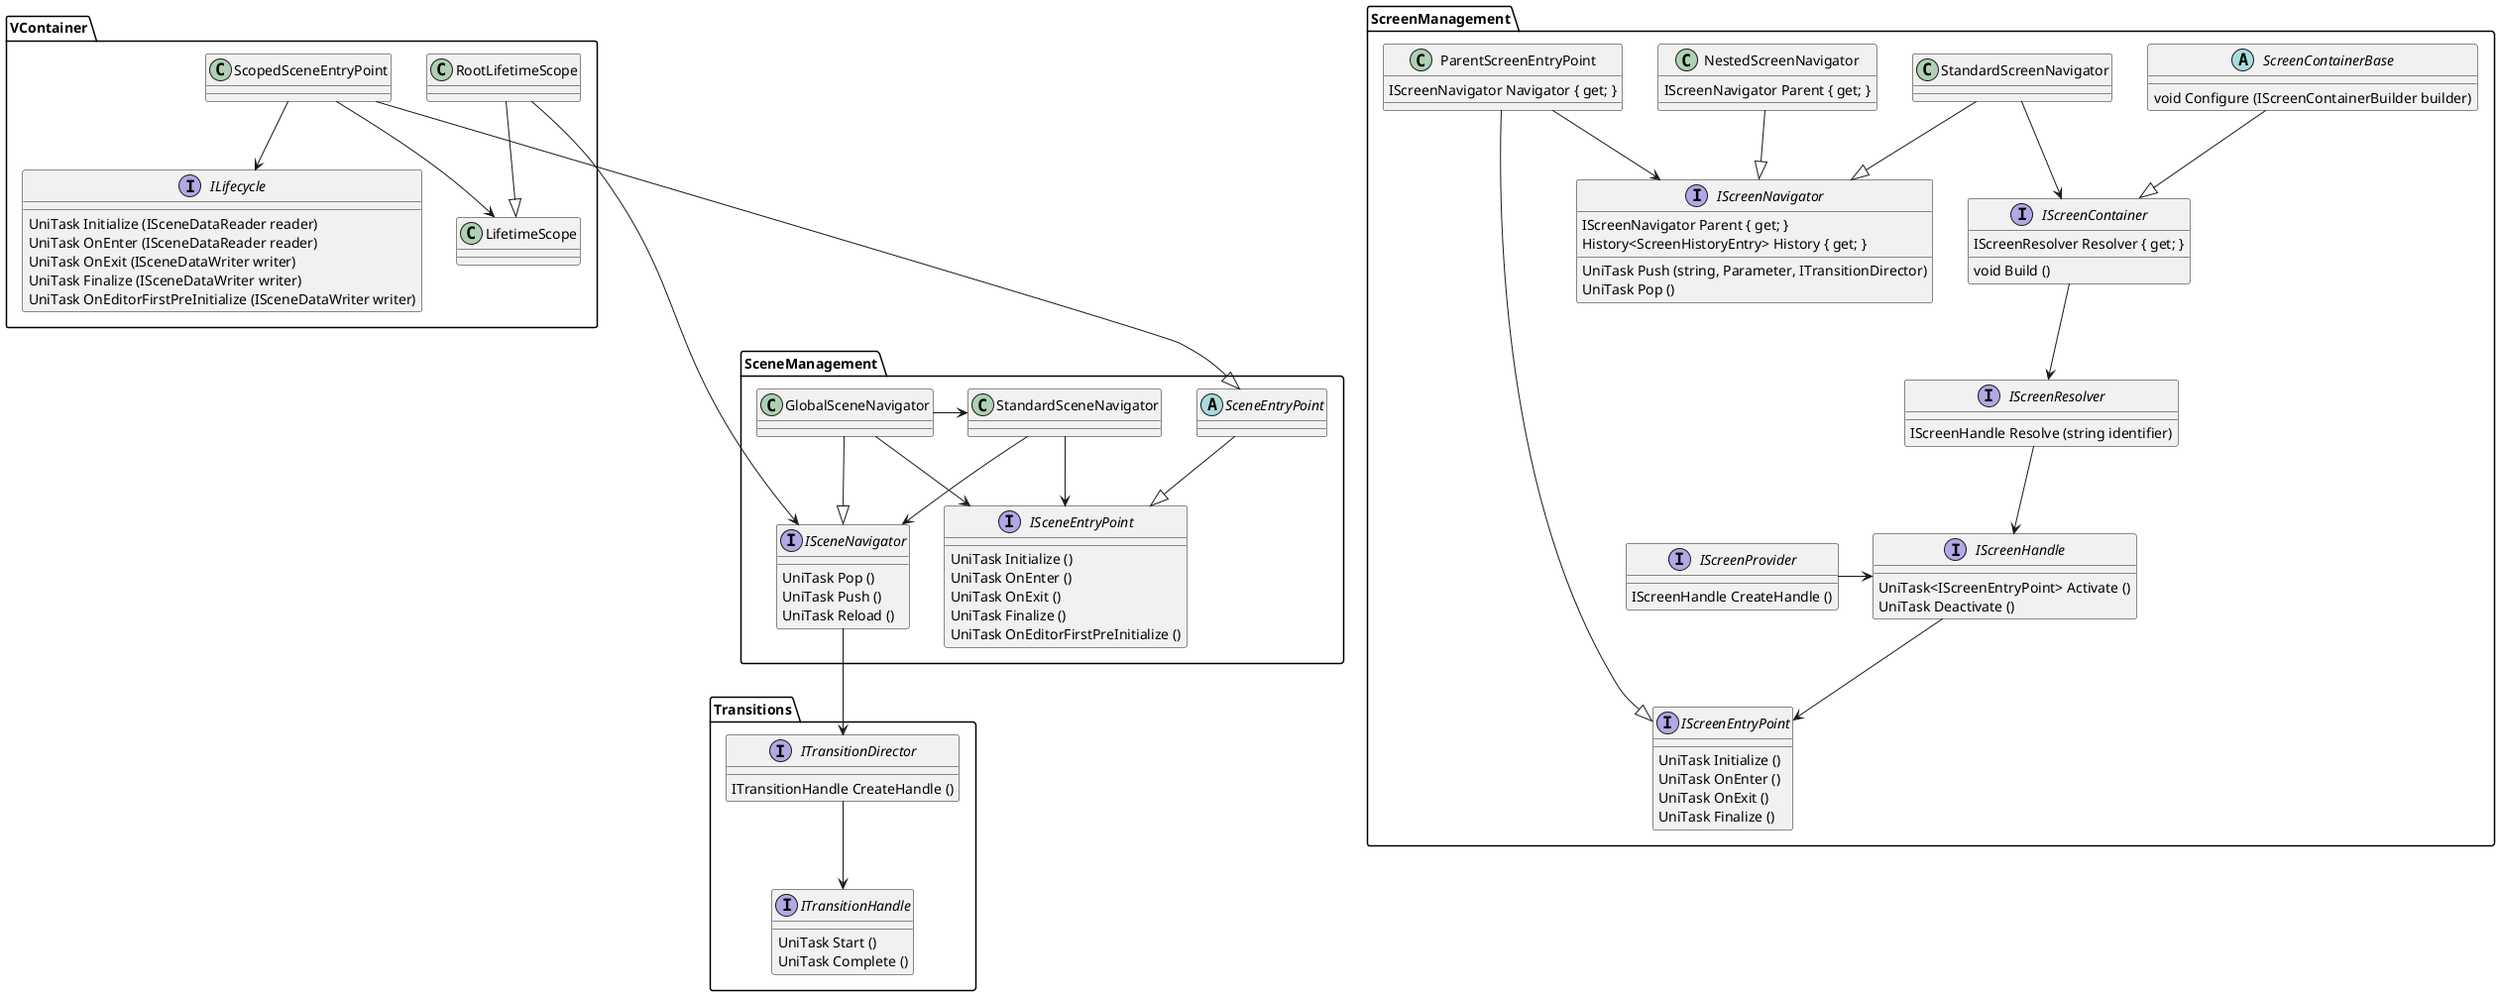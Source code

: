 @startuml

namespace Transitions {

    interface ITransitionHandle {
        UniTask Start ()
        UniTask Complete ()
    }

    interface ITransitionDirector
    {
        ITransitionHandle CreateHandle ()
    }

    ITransitionDirector --> ITransitionHandle
}

namespace SceneManagement {

    interface ISceneNavigator {
        UniTask Pop ()
        UniTask Push ()
        UniTask Reload ()
    }

    interface ISceneEntryPoint {
        UniTask Initialize ()
        UniTask OnEnter ()
        UniTask OnExit ()
        UniTask Finalize ()
        UniTask OnEditorFirstPreInitialize ()
    }

    class GlobalSceneNavigator {
    }

    class StandardSceneNavigator

    abstract SceneEntryPoint

    ISceneNavigator --> Transitions.ITransitionDirector

    StandardSceneNavigator --> ISceneNavigator
    StandardSceneNavigator --> ISceneEntryPoint

    GlobalSceneNavigator -> StandardSceneNavigator
    GlobalSceneNavigator --|> ISceneNavigator
    GlobalSceneNavigator --> ISceneEntryPoint
    SceneEntryPoint --|> ISceneEntryPoint

}

namespace ScreenManagement {

    interface IScreenEntryPoint {

        UniTask Initialize ()
        UniTask OnEnter ()
        UniTask OnExit ()
        UniTask Finalize ()
    }

    interface IScreenHandle {
        UniTask<IScreenEntryPoint> Activate ()
        UniTask Deactivate ()
    }

    interface IScreenProvider {
        IScreenHandle CreateHandle ()
    }

    IScreenHandle --> IScreenEntryPoint
    IScreenProvider -> IScreenHandle

    interface IScreenResolver {
        IScreenHandle Resolve (string identifier)
    }

    IScreenResolver --> IScreenHandle

    interface IScreenContainer {
        IScreenResolver Resolver { get; }
        void Build ()
    }

    IScreenContainer --> IScreenResolver

    interface IScreenNavigator {
        IScreenNavigator Parent { get; }
        History<ScreenHistoryEntry> History { get; }
        UniTask Push (string, Parameter, ITransitionDirector)
        UniTask Pop ()
    }

    class NestedScreenNavigator {
        IScreenNavigator Parent { get; }
    }

    NestedScreenNavigator --|> IScreenNavigator
    
    abstract ScreenContainerBase {
        void Configure (IScreenContainerBuilder builder)
    }

    ScreenContainerBase --|> IScreenContainer

    class StandardScreenNavigator
    
    StandardScreenNavigator --|> IScreenNavigator
    StandardScreenNavigator --> IScreenContainer

    class ParentScreenEntryPoint {
        IScreenNavigator Navigator { get; }
    }

    ParentScreenEntryPoint --|> IScreenEntryPoint
    ParentScreenEntryPoint --> IScreenNavigator

}

namespace VContainer {

    class LifetimeScope

    RootLifetimeScope --|> LifetimeScope
    RootLifetimeScope --> SceneManagement.ISceneNavigator

    interface ILifecycle {
        UniTask Initialize (ISceneDataReader reader)
        UniTask OnEnter (ISceneDataReader reader)
        UniTask OnExit (ISceneDataWriter writer)
        UniTask Finalize (ISceneDataWriter writer)
        UniTask OnEditorFirstPreInitialize (ISceneDataWriter writer)
    }

    class ScopedSceneEntryPoint

    ScopedSceneEntryPoint --> LifetimeScope
    ScopedSceneEntryPoint --> ILifecycle
    ScopedSceneEntryPoint ---|> SceneManagement.SceneEntryPoint

}
@enduml